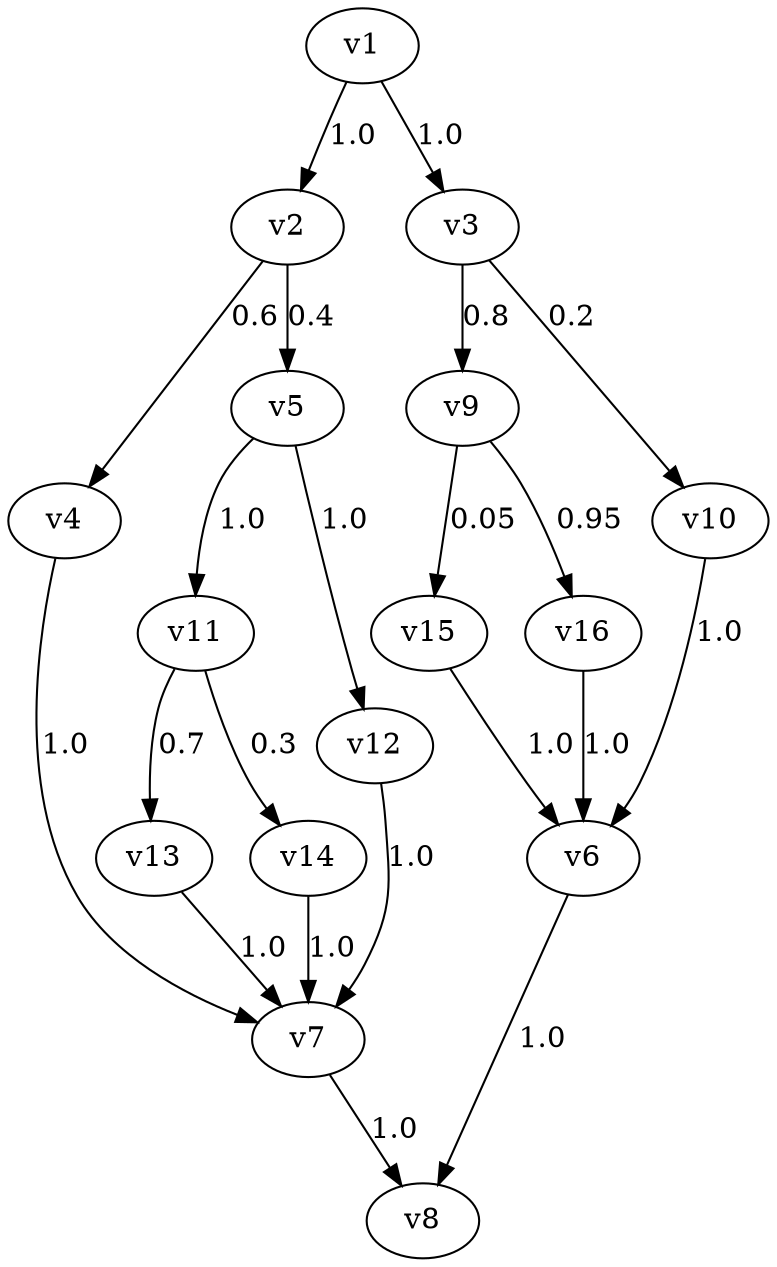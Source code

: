 digraph APP16 {
v1 [label="v1"];
v2 [label="v2"];
v3 [label="v3"];
v4 [label="v4"];
v5 [label="v5"];
v6 [label="v6"];
v7 [label="v7"];
v8 [label="v8"];
v9 [label="v9"];
v10 [label="v10"];
v11 [label="v11"];
v12 [label="v12"];
v13 [label="v13"];
v14 [label="v14"];
v15 [label="v15"];
v16 [label="v16"];
v1 -> v2 [label=1.0];
v1 -> v3 [label=1.0];
v2 -> v4 [label=0.6];
v2 -> v5 [label=0.4];
v4 -> v7 [label=1.0];
v5 -> v12 [label=1.0];
v12 -> v7 [label=1.0];
v5 -> v11 [label=1.0];
v11 -> v14 [label=0.3];
v11 -> v13 [label=0.7];
v14 -> v7 [label=1.0];
v13 -> v7 [label=1.0];
v3 -> v10 [label=0.2];
v3 -> v9 [label=0.8];
v10 -> v6 [label=1.0];
v9 -> v16 [label=0.95];
v9 -> v15 [label=0.05];
v16 -> v6 [label=1.0];
v15 -> v6 [label=1.0];
v6 -> v8 [label=1.0];
v7 -> v8 [label=1.0];
}